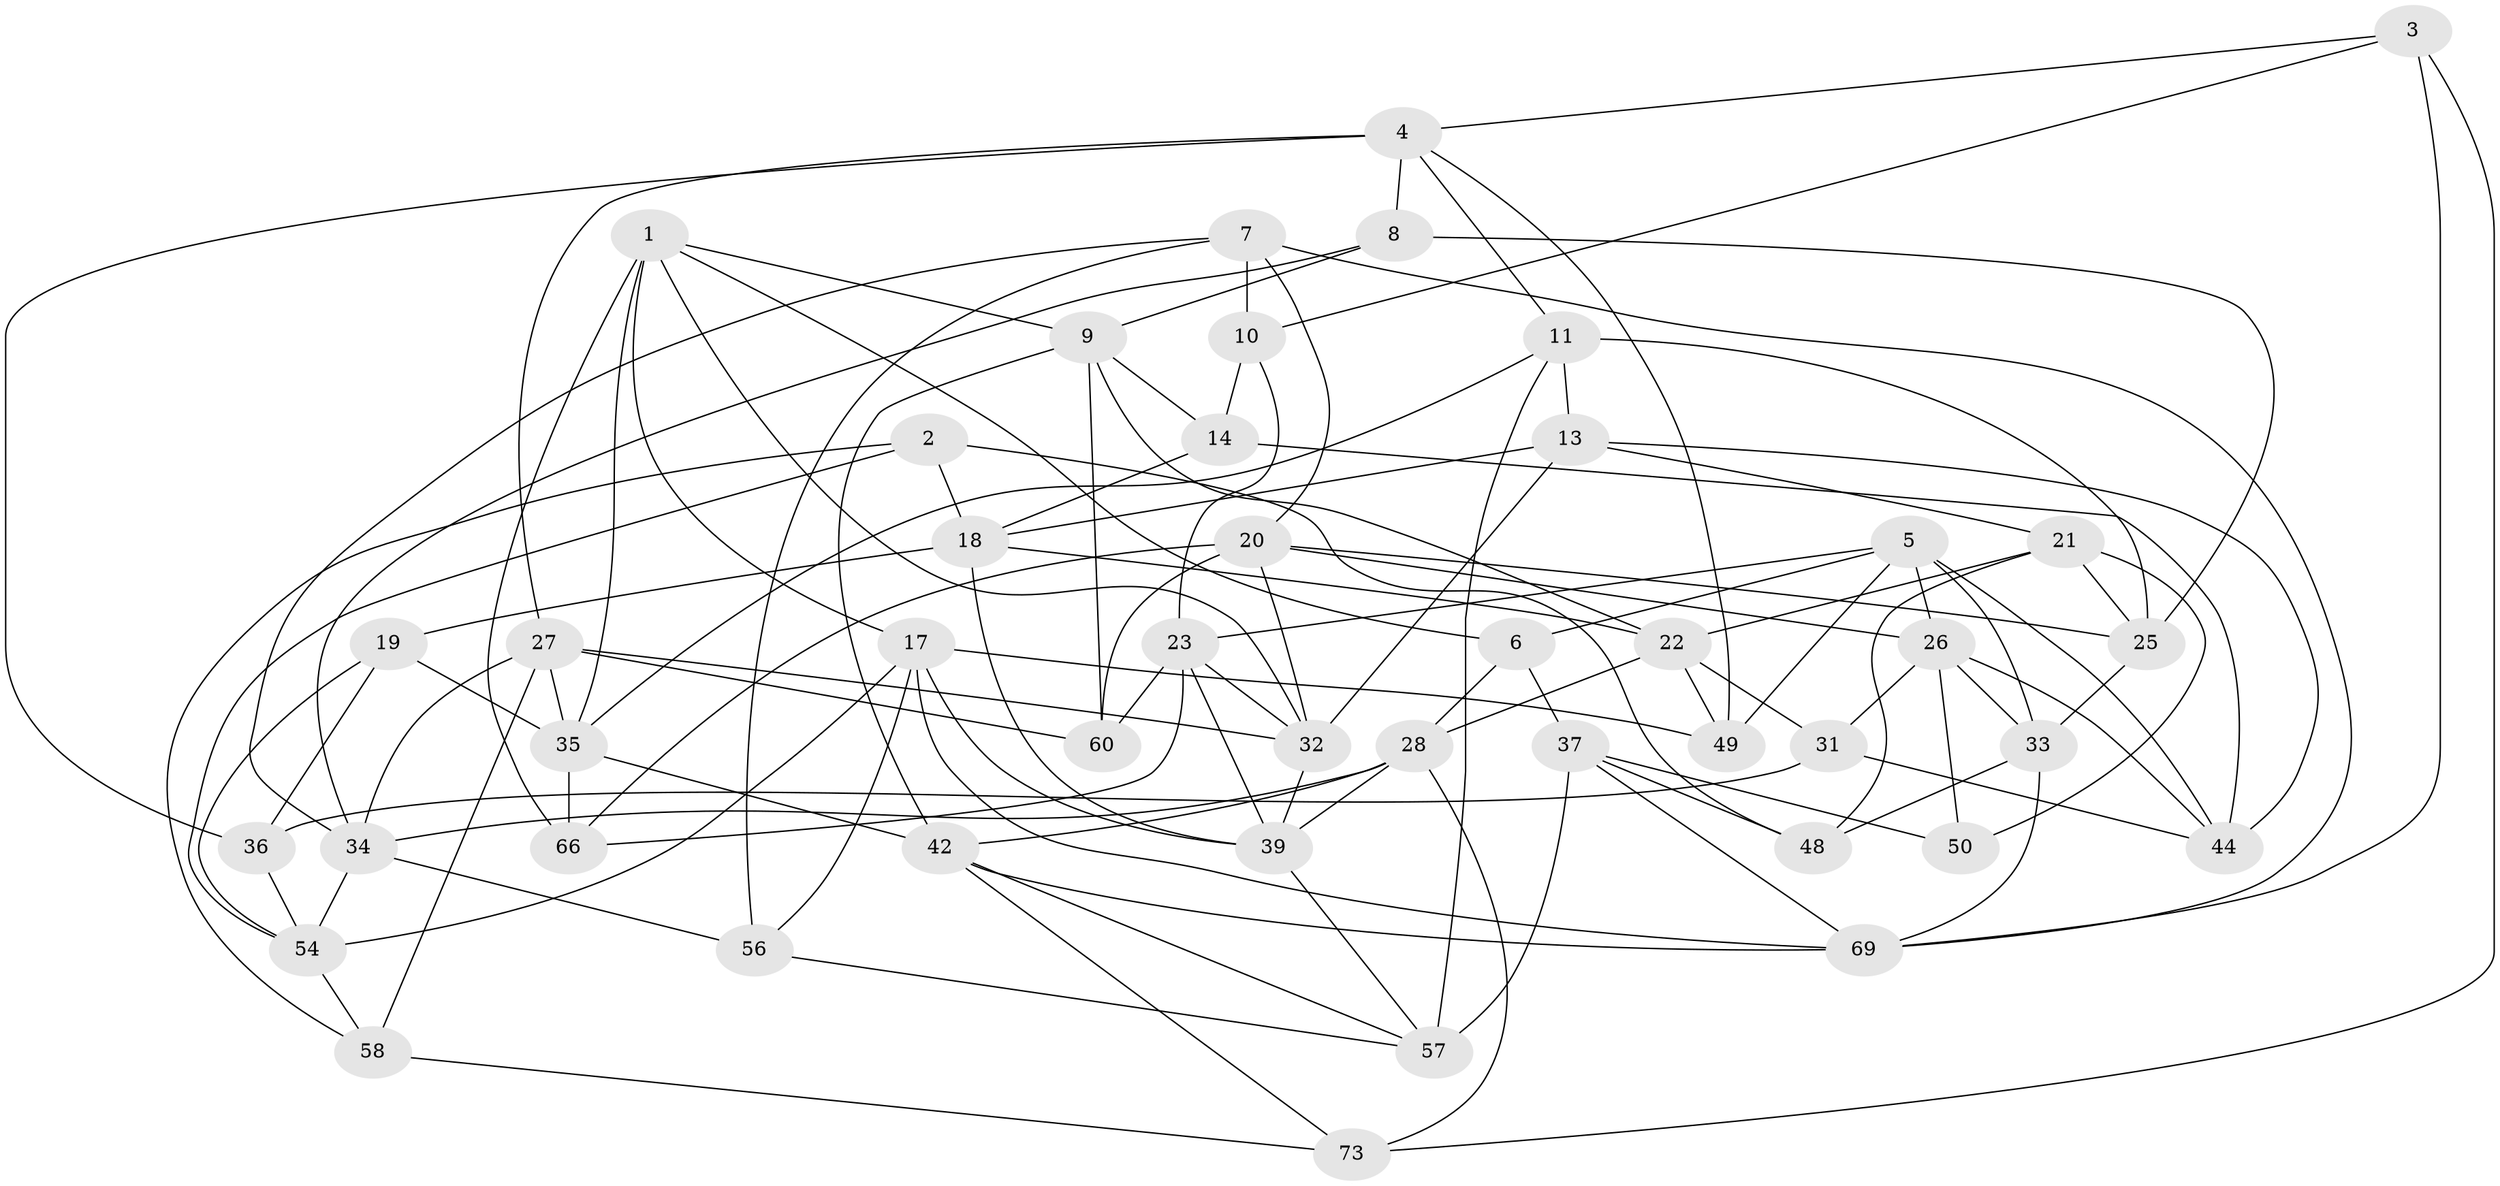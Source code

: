 // Generated by graph-tools (version 1.1) at 2025/52/02/27/25 19:52:34]
// undirected, 45 vertices, 113 edges
graph export_dot {
graph [start="1"]
  node [color=gray90,style=filled];
  1 [super="+12"];
  2;
  3;
  4 [super="+16"];
  5 [super="+43"];
  6;
  7 [super="+74"];
  8;
  9 [super="+15"];
  10 [super="+62"];
  11 [super="+75"];
  13 [super="+70"];
  14 [super="+24"];
  17 [super="+40"];
  18 [super="+55"];
  19;
  20 [super="+65"];
  21 [super="+29"];
  22 [super="+51"];
  23 [super="+45"];
  25 [super="+30"];
  26 [super="+67"];
  27 [super="+68"];
  28 [super="+71"];
  31;
  32 [super="+61"];
  33 [super="+46"];
  34 [super="+41"];
  35 [super="+59"];
  36;
  37 [super="+38"];
  39 [super="+53"];
  42 [super="+47"];
  44 [super="+52"];
  48;
  49;
  50;
  54 [super="+64"];
  56;
  57 [super="+63"];
  58;
  60;
  66;
  69 [super="+72"];
  73;
  1 -- 6;
  1 -- 66;
  1 -- 9;
  1 -- 35;
  1 -- 17;
  1 -- 32;
  2 -- 58;
  2 -- 48;
  2 -- 18;
  2 -- 54;
  3 -- 10;
  3 -- 4;
  3 -- 73;
  3 -- 69;
  4 -- 36;
  4 -- 49;
  4 -- 8;
  4 -- 11;
  4 -- 27;
  5 -- 26;
  5 -- 6;
  5 -- 33;
  5 -- 49;
  5 -- 44;
  5 -- 23;
  6 -- 28;
  6 -- 37;
  7 -- 10 [weight=2];
  7 -- 69;
  7 -- 56;
  7 -- 34;
  7 -- 20;
  8 -- 34;
  8 -- 25;
  8 -- 9;
  9 -- 22;
  9 -- 42;
  9 -- 60;
  9 -- 14;
  10 -- 14 [weight=2];
  10 -- 23;
  11 -- 13 [weight=2];
  11 -- 25;
  11 -- 57;
  11 -- 35;
  13 -- 21;
  13 -- 18;
  13 -- 32;
  13 -- 44;
  14 -- 18;
  14 -- 44 [weight=2];
  17 -- 56;
  17 -- 69;
  17 -- 49;
  17 -- 54;
  17 -- 39;
  18 -- 22;
  18 -- 19;
  18 -- 39;
  19 -- 36;
  19 -- 35;
  19 -- 54;
  20 -- 32;
  20 -- 25;
  20 -- 26;
  20 -- 66;
  20 -- 60;
  21 -- 50 [weight=2];
  21 -- 48;
  21 -- 25;
  21 -- 22;
  22 -- 28;
  22 -- 49;
  22 -- 31;
  23 -- 60;
  23 -- 66;
  23 -- 39;
  23 -- 32;
  25 -- 33 [weight=2];
  26 -- 33;
  26 -- 50;
  26 -- 44;
  26 -- 31;
  27 -- 35;
  27 -- 34;
  27 -- 32;
  27 -- 58;
  27 -- 60;
  28 -- 73;
  28 -- 34;
  28 -- 42;
  28 -- 39;
  31 -- 36;
  31 -- 44;
  32 -- 39;
  33 -- 48;
  33 -- 69;
  34 -- 56;
  34 -- 54;
  35 -- 66;
  35 -- 42;
  36 -- 54;
  37 -- 57 [weight=2];
  37 -- 48;
  37 -- 50;
  37 -- 69;
  39 -- 57;
  42 -- 69;
  42 -- 73;
  42 -- 57;
  54 -- 58;
  56 -- 57;
  58 -- 73;
}

